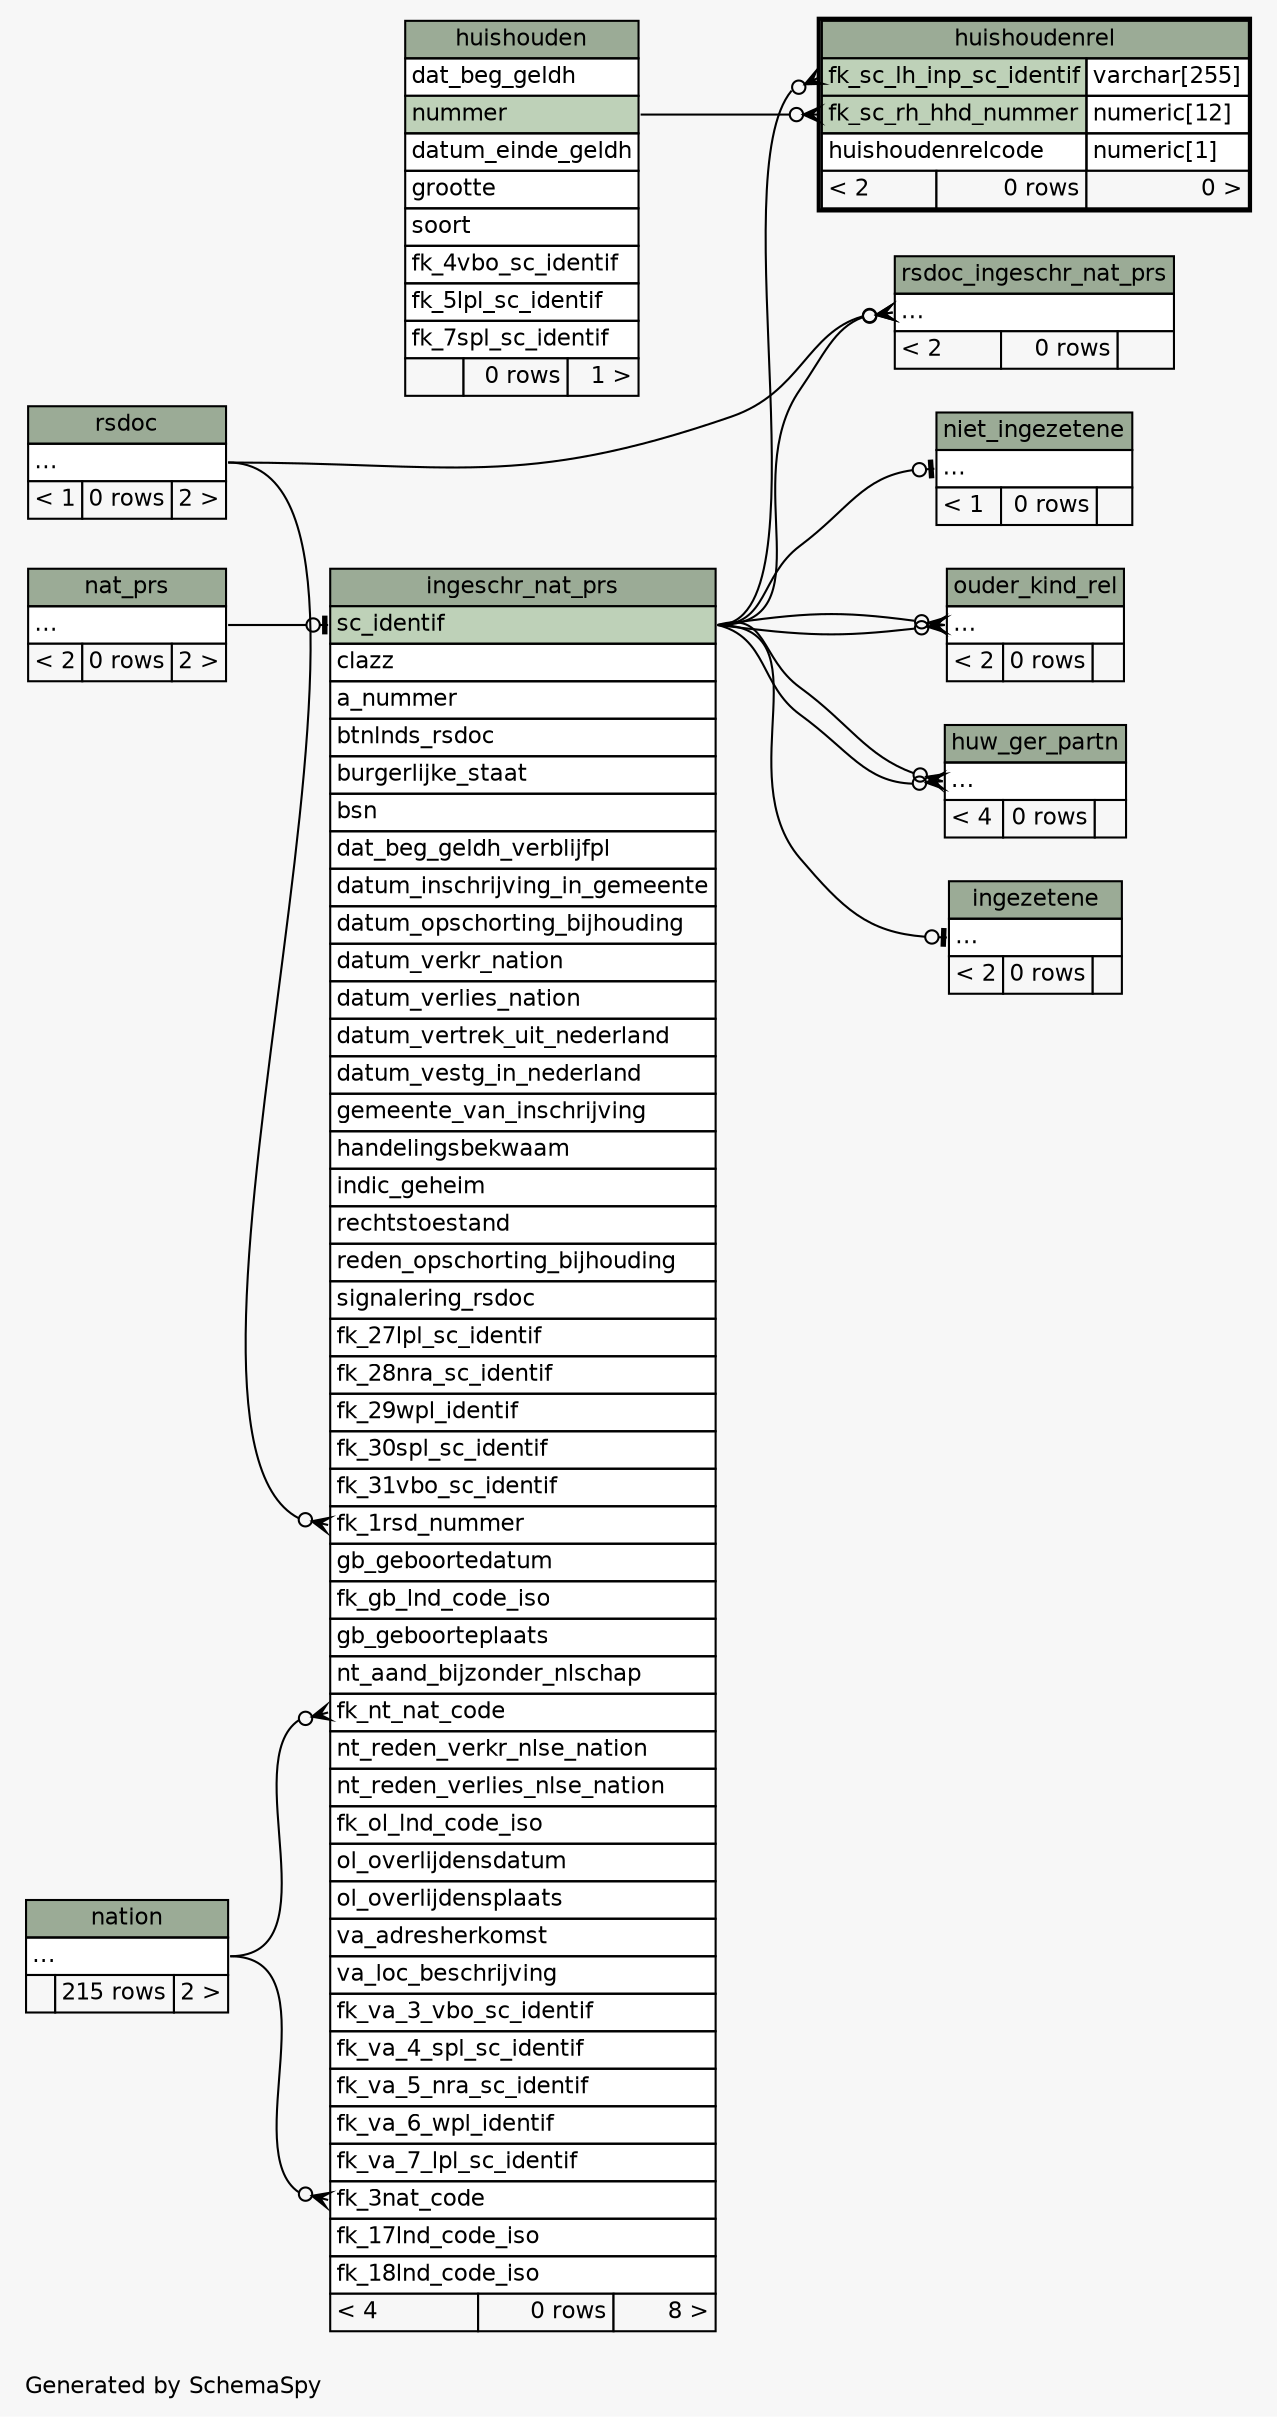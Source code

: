 // dot 2.40.1 on Linux 5.0.0-36-generic
// SchemaSpy rev Unknown
digraph "twoDegreesRelationshipsDiagram" {
  graph [
    rankdir="RL"
    bgcolor="#f7f7f7"
    label="\nGenerated by SchemaSpy"
    labeljust="l"
    nodesep="0.18"
    ranksep="0.46"
    fontname="Helvetica"
    fontsize="11"
  ];
  node [
    fontname="Helvetica"
    fontsize="11"
    shape="plaintext"
  ];
  edge [
    arrowsize="0.8"
  ];
  "huishoudenrel":"fk_sc_lh_inp_sc_identif":w -> "ingeschr_nat_prs":"sc_identif":e [arrowhead=none dir=back arrowtail=crowodot];
  "huishoudenrel":"fk_sc_rh_hhd_nummer":w -> "huishouden":"nummer":e [arrowhead=none dir=back arrowtail=crowodot];
  "huw_ger_partn":"elipses":w -> "ingeschr_nat_prs":"sc_identif":e [arrowhead=none dir=back arrowtail=crowodot];
  "huw_ger_partn":"elipses":w -> "ingeschr_nat_prs":"sc_identif":e [arrowhead=none dir=back arrowtail=crowodot];
  "ingeschr_nat_prs":"fk_1rsd_nummer":w -> "rsdoc":"elipses":e [arrowhead=none dir=back arrowtail=crowodot];
  "ingeschr_nat_prs":"fk_3nat_code":w -> "nation":"elipses":e [arrowhead=none dir=back arrowtail=crowodot];
  "ingeschr_nat_prs":"fk_nt_nat_code":w -> "nation":"elipses":e [arrowhead=none dir=back arrowtail=crowodot];
  "ingeschr_nat_prs":"sc_identif":w -> "nat_prs":"elipses":e [arrowhead=none dir=back arrowtail=teeodot];
  "ingezetene":"elipses":w -> "ingeschr_nat_prs":"sc_identif":e [arrowhead=none dir=back arrowtail=teeodot];
  "niet_ingezetene":"elipses":w -> "ingeschr_nat_prs":"sc_identif":e [arrowhead=none dir=back arrowtail=teeodot];
  "ouder_kind_rel":"elipses":w -> "ingeschr_nat_prs":"sc_identif":e [arrowhead=none dir=back arrowtail=crowodot];
  "ouder_kind_rel":"elipses":w -> "ingeschr_nat_prs":"sc_identif":e [arrowhead=none dir=back arrowtail=crowodot];
  "rsdoc_ingeschr_nat_prs":"elipses":w -> "rsdoc":"elipses":e [arrowhead=none dir=back arrowtail=crowodot];
  "rsdoc_ingeschr_nat_prs":"elipses":w -> "ingeschr_nat_prs":"sc_identif":e [arrowhead=none dir=back arrowtail=crowodot];
  "huishouden" [
    label=<
    <TABLE BORDER="0" CELLBORDER="1" CELLSPACING="0" BGCOLOR="#ffffff">
      <TR><TD COLSPAN="3" BGCOLOR="#9bab96" ALIGN="CENTER">huishouden</TD></TR>
      <TR><TD PORT="dat_beg_geldh" COLSPAN="3" ALIGN="LEFT">dat_beg_geldh</TD></TR>
      <TR><TD PORT="nummer" COLSPAN="3" BGCOLOR="#bed1b8" ALIGN="LEFT">nummer</TD></TR>
      <TR><TD PORT="datum_einde_geldh" COLSPAN="3" ALIGN="LEFT">datum_einde_geldh</TD></TR>
      <TR><TD PORT="grootte" COLSPAN="3" ALIGN="LEFT">grootte</TD></TR>
      <TR><TD PORT="soort" COLSPAN="3" ALIGN="LEFT">soort</TD></TR>
      <TR><TD PORT="fk_4vbo_sc_identif" COLSPAN="3" ALIGN="LEFT">fk_4vbo_sc_identif</TD></TR>
      <TR><TD PORT="fk_5lpl_sc_identif" COLSPAN="3" ALIGN="LEFT">fk_5lpl_sc_identif</TD></TR>
      <TR><TD PORT="fk_7spl_sc_identif" COLSPAN="3" ALIGN="LEFT">fk_7spl_sc_identif</TD></TR>
      <TR><TD ALIGN="LEFT" BGCOLOR="#f7f7f7">  </TD><TD ALIGN="RIGHT" BGCOLOR="#f7f7f7">0 rows</TD><TD ALIGN="RIGHT" BGCOLOR="#f7f7f7">1 &gt;</TD></TR>
    </TABLE>>
    URL="huishouden.html"
    tooltip="huishouden"
  ];
  "huishoudenrel" [
    label=<
    <TABLE BORDER="2" CELLBORDER="1" CELLSPACING="0" BGCOLOR="#ffffff">
      <TR><TD COLSPAN="3" BGCOLOR="#9bab96" ALIGN="CENTER">huishoudenrel</TD></TR>
      <TR><TD PORT="fk_sc_lh_inp_sc_identif" COLSPAN="2" BGCOLOR="#bed1b8" ALIGN="LEFT">fk_sc_lh_inp_sc_identif</TD><TD PORT="fk_sc_lh_inp_sc_identif.type" ALIGN="LEFT">varchar[255]</TD></TR>
      <TR><TD PORT="fk_sc_rh_hhd_nummer" COLSPAN="2" BGCOLOR="#bed1b8" ALIGN="LEFT">fk_sc_rh_hhd_nummer</TD><TD PORT="fk_sc_rh_hhd_nummer.type" ALIGN="LEFT">numeric[12]</TD></TR>
      <TR><TD PORT="huishoudenrelcode" COLSPAN="2" ALIGN="LEFT">huishoudenrelcode</TD><TD PORT="huishoudenrelcode.type" ALIGN="LEFT">numeric[1]</TD></TR>
      <TR><TD ALIGN="LEFT" BGCOLOR="#f7f7f7">&lt; 2</TD><TD ALIGN="RIGHT" BGCOLOR="#f7f7f7">0 rows</TD><TD ALIGN="RIGHT" BGCOLOR="#f7f7f7">0 &gt;</TD></TR>
    </TABLE>>
    URL="huishoudenrel.html"
    tooltip="huishoudenrel"
  ];
  "huw_ger_partn" [
    label=<
    <TABLE BORDER="0" CELLBORDER="1" CELLSPACING="0" BGCOLOR="#ffffff">
      <TR><TD COLSPAN="3" BGCOLOR="#9bab96" ALIGN="CENTER">huw_ger_partn</TD></TR>
      <TR><TD PORT="elipses" COLSPAN="3" ALIGN="LEFT">...</TD></TR>
      <TR><TD ALIGN="LEFT" BGCOLOR="#f7f7f7">&lt; 4</TD><TD ALIGN="RIGHT" BGCOLOR="#f7f7f7">0 rows</TD><TD ALIGN="RIGHT" BGCOLOR="#f7f7f7">  </TD></TR>
    </TABLE>>
    URL="huw_ger_partn.html"
    tooltip="huw_ger_partn"
  ];
  "ingeschr_nat_prs" [
    label=<
    <TABLE BORDER="0" CELLBORDER="1" CELLSPACING="0" BGCOLOR="#ffffff">
      <TR><TD COLSPAN="3" BGCOLOR="#9bab96" ALIGN="CENTER">ingeschr_nat_prs</TD></TR>
      <TR><TD PORT="sc_identif" COLSPAN="3" BGCOLOR="#bed1b8" ALIGN="LEFT">sc_identif</TD></TR>
      <TR><TD PORT="clazz" COLSPAN="3" ALIGN="LEFT">clazz</TD></TR>
      <TR><TD PORT="a_nummer" COLSPAN="3" ALIGN="LEFT">a_nummer</TD></TR>
      <TR><TD PORT="btnlnds_rsdoc" COLSPAN="3" ALIGN="LEFT">btnlnds_rsdoc</TD></TR>
      <TR><TD PORT="burgerlijke_staat" COLSPAN="3" ALIGN="LEFT">burgerlijke_staat</TD></TR>
      <TR><TD PORT="bsn" COLSPAN="3" ALIGN="LEFT">bsn</TD></TR>
      <TR><TD PORT="dat_beg_geldh_verblijfpl" COLSPAN="3" ALIGN="LEFT">dat_beg_geldh_verblijfpl</TD></TR>
      <TR><TD PORT="datum_inschrijving_in_gemeente" COLSPAN="3" ALIGN="LEFT">datum_inschrijving_in_gemeente</TD></TR>
      <TR><TD PORT="datum_opschorting_bijhouding" COLSPAN="3" ALIGN="LEFT">datum_opschorting_bijhouding</TD></TR>
      <TR><TD PORT="datum_verkr_nation" COLSPAN="3" ALIGN="LEFT">datum_verkr_nation</TD></TR>
      <TR><TD PORT="datum_verlies_nation" COLSPAN="3" ALIGN="LEFT">datum_verlies_nation</TD></TR>
      <TR><TD PORT="datum_vertrek_uit_nederland" COLSPAN="3" ALIGN="LEFT">datum_vertrek_uit_nederland</TD></TR>
      <TR><TD PORT="datum_vestg_in_nederland" COLSPAN="3" ALIGN="LEFT">datum_vestg_in_nederland</TD></TR>
      <TR><TD PORT="gemeente_van_inschrijving" COLSPAN="3" ALIGN="LEFT">gemeente_van_inschrijving</TD></TR>
      <TR><TD PORT="handelingsbekwaam" COLSPAN="3" ALIGN="LEFT">handelingsbekwaam</TD></TR>
      <TR><TD PORT="indic_geheim" COLSPAN="3" ALIGN="LEFT">indic_geheim</TD></TR>
      <TR><TD PORT="rechtstoestand" COLSPAN="3" ALIGN="LEFT">rechtstoestand</TD></TR>
      <TR><TD PORT="reden_opschorting_bijhouding" COLSPAN="3" ALIGN="LEFT">reden_opschorting_bijhouding</TD></TR>
      <TR><TD PORT="signalering_rsdoc" COLSPAN="3" ALIGN="LEFT">signalering_rsdoc</TD></TR>
      <TR><TD PORT="fk_27lpl_sc_identif" COLSPAN="3" ALIGN="LEFT">fk_27lpl_sc_identif</TD></TR>
      <TR><TD PORT="fk_28nra_sc_identif" COLSPAN="3" ALIGN="LEFT">fk_28nra_sc_identif</TD></TR>
      <TR><TD PORT="fk_29wpl_identif" COLSPAN="3" ALIGN="LEFT">fk_29wpl_identif</TD></TR>
      <TR><TD PORT="fk_30spl_sc_identif" COLSPAN="3" ALIGN="LEFT">fk_30spl_sc_identif</TD></TR>
      <TR><TD PORT="fk_31vbo_sc_identif" COLSPAN="3" ALIGN="LEFT">fk_31vbo_sc_identif</TD></TR>
      <TR><TD PORT="fk_1rsd_nummer" COLSPAN="3" ALIGN="LEFT">fk_1rsd_nummer</TD></TR>
      <TR><TD PORT="gb_geboortedatum" COLSPAN="3" ALIGN="LEFT">gb_geboortedatum</TD></TR>
      <TR><TD PORT="fk_gb_lnd_code_iso" COLSPAN="3" ALIGN="LEFT">fk_gb_lnd_code_iso</TD></TR>
      <TR><TD PORT="gb_geboorteplaats" COLSPAN="3" ALIGN="LEFT">gb_geboorteplaats</TD></TR>
      <TR><TD PORT="nt_aand_bijzonder_nlschap" COLSPAN="3" ALIGN="LEFT">nt_aand_bijzonder_nlschap</TD></TR>
      <TR><TD PORT="fk_nt_nat_code" COLSPAN="3" ALIGN="LEFT">fk_nt_nat_code</TD></TR>
      <TR><TD PORT="nt_reden_verkr_nlse_nation" COLSPAN="3" ALIGN="LEFT">nt_reden_verkr_nlse_nation</TD></TR>
      <TR><TD PORT="nt_reden_verlies_nlse_nation" COLSPAN="3" ALIGN="LEFT">nt_reden_verlies_nlse_nation</TD></TR>
      <TR><TD PORT="fk_ol_lnd_code_iso" COLSPAN="3" ALIGN="LEFT">fk_ol_lnd_code_iso</TD></TR>
      <TR><TD PORT="ol_overlijdensdatum" COLSPAN="3" ALIGN="LEFT">ol_overlijdensdatum</TD></TR>
      <TR><TD PORT="ol_overlijdensplaats" COLSPAN="3" ALIGN="LEFT">ol_overlijdensplaats</TD></TR>
      <TR><TD PORT="va_adresherkomst" COLSPAN="3" ALIGN="LEFT">va_adresherkomst</TD></TR>
      <TR><TD PORT="va_loc_beschrijving" COLSPAN="3" ALIGN="LEFT">va_loc_beschrijving</TD></TR>
      <TR><TD PORT="fk_va_3_vbo_sc_identif" COLSPAN="3" ALIGN="LEFT">fk_va_3_vbo_sc_identif</TD></TR>
      <TR><TD PORT="fk_va_4_spl_sc_identif" COLSPAN="3" ALIGN="LEFT">fk_va_4_spl_sc_identif</TD></TR>
      <TR><TD PORT="fk_va_5_nra_sc_identif" COLSPAN="3" ALIGN="LEFT">fk_va_5_nra_sc_identif</TD></TR>
      <TR><TD PORT="fk_va_6_wpl_identif" COLSPAN="3" ALIGN="LEFT">fk_va_6_wpl_identif</TD></TR>
      <TR><TD PORT="fk_va_7_lpl_sc_identif" COLSPAN="3" ALIGN="LEFT">fk_va_7_lpl_sc_identif</TD></TR>
      <TR><TD PORT="fk_3nat_code" COLSPAN="3" ALIGN="LEFT">fk_3nat_code</TD></TR>
      <TR><TD PORT="fk_17lnd_code_iso" COLSPAN="3" ALIGN="LEFT">fk_17lnd_code_iso</TD></TR>
      <TR><TD PORT="fk_18lnd_code_iso" COLSPAN="3" ALIGN="LEFT">fk_18lnd_code_iso</TD></TR>
      <TR><TD ALIGN="LEFT" BGCOLOR="#f7f7f7">&lt; 4</TD><TD ALIGN="RIGHT" BGCOLOR="#f7f7f7">0 rows</TD><TD ALIGN="RIGHT" BGCOLOR="#f7f7f7">8 &gt;</TD></TR>
    </TABLE>>
    URL="ingeschr_nat_prs.html"
    tooltip="ingeschr_nat_prs"
  ];
  "ingezetene" [
    label=<
    <TABLE BORDER="0" CELLBORDER="1" CELLSPACING="0" BGCOLOR="#ffffff">
      <TR><TD COLSPAN="3" BGCOLOR="#9bab96" ALIGN="CENTER">ingezetene</TD></TR>
      <TR><TD PORT="elipses" COLSPAN="3" ALIGN="LEFT">...</TD></TR>
      <TR><TD ALIGN="LEFT" BGCOLOR="#f7f7f7">&lt; 2</TD><TD ALIGN="RIGHT" BGCOLOR="#f7f7f7">0 rows</TD><TD ALIGN="RIGHT" BGCOLOR="#f7f7f7">  </TD></TR>
    </TABLE>>
    URL="ingezetene.html"
    tooltip="ingezetene"
  ];
  "nat_prs" [
    label=<
    <TABLE BORDER="0" CELLBORDER="1" CELLSPACING="0" BGCOLOR="#ffffff">
      <TR><TD COLSPAN="3" BGCOLOR="#9bab96" ALIGN="CENTER">nat_prs</TD></TR>
      <TR><TD PORT="elipses" COLSPAN="3" ALIGN="LEFT">...</TD></TR>
      <TR><TD ALIGN="LEFT" BGCOLOR="#f7f7f7">&lt; 2</TD><TD ALIGN="RIGHT" BGCOLOR="#f7f7f7">0 rows</TD><TD ALIGN="RIGHT" BGCOLOR="#f7f7f7">2 &gt;</TD></TR>
    </TABLE>>
    URL="nat_prs.html"
    tooltip="nat_prs"
  ];
  "nation" [
    label=<
    <TABLE BORDER="0" CELLBORDER="1" CELLSPACING="0" BGCOLOR="#ffffff">
      <TR><TD COLSPAN="3" BGCOLOR="#9bab96" ALIGN="CENTER">nation</TD></TR>
      <TR><TD PORT="elipses" COLSPAN="3" ALIGN="LEFT">...</TD></TR>
      <TR><TD ALIGN="LEFT" BGCOLOR="#f7f7f7">  </TD><TD ALIGN="RIGHT" BGCOLOR="#f7f7f7">215 rows</TD><TD ALIGN="RIGHT" BGCOLOR="#f7f7f7">2 &gt;</TD></TR>
    </TABLE>>
    URL="nation.html"
    tooltip="nation"
  ];
  "niet_ingezetene" [
    label=<
    <TABLE BORDER="0" CELLBORDER="1" CELLSPACING="0" BGCOLOR="#ffffff">
      <TR><TD COLSPAN="3" BGCOLOR="#9bab96" ALIGN="CENTER">niet_ingezetene</TD></TR>
      <TR><TD PORT="elipses" COLSPAN="3" ALIGN="LEFT">...</TD></TR>
      <TR><TD ALIGN="LEFT" BGCOLOR="#f7f7f7">&lt; 1</TD><TD ALIGN="RIGHT" BGCOLOR="#f7f7f7">0 rows</TD><TD ALIGN="RIGHT" BGCOLOR="#f7f7f7">  </TD></TR>
    </TABLE>>
    URL="niet_ingezetene.html"
    tooltip="niet_ingezetene"
  ];
  "ouder_kind_rel" [
    label=<
    <TABLE BORDER="0" CELLBORDER="1" CELLSPACING="0" BGCOLOR="#ffffff">
      <TR><TD COLSPAN="3" BGCOLOR="#9bab96" ALIGN="CENTER">ouder_kind_rel</TD></TR>
      <TR><TD PORT="elipses" COLSPAN="3" ALIGN="LEFT">...</TD></TR>
      <TR><TD ALIGN="LEFT" BGCOLOR="#f7f7f7">&lt; 2</TD><TD ALIGN="RIGHT" BGCOLOR="#f7f7f7">0 rows</TD><TD ALIGN="RIGHT" BGCOLOR="#f7f7f7">  </TD></TR>
    </TABLE>>
    URL="ouder_kind_rel.html"
    tooltip="ouder_kind_rel"
  ];
  "rsdoc" [
    label=<
    <TABLE BORDER="0" CELLBORDER="1" CELLSPACING="0" BGCOLOR="#ffffff">
      <TR><TD COLSPAN="3" BGCOLOR="#9bab96" ALIGN="CENTER">rsdoc</TD></TR>
      <TR><TD PORT="elipses" COLSPAN="3" ALIGN="LEFT">...</TD></TR>
      <TR><TD ALIGN="LEFT" BGCOLOR="#f7f7f7">&lt; 1</TD><TD ALIGN="RIGHT" BGCOLOR="#f7f7f7">0 rows</TD><TD ALIGN="RIGHT" BGCOLOR="#f7f7f7">2 &gt;</TD></TR>
    </TABLE>>
    URL="rsdoc.html"
    tooltip="rsdoc"
  ];
  "rsdoc_ingeschr_nat_prs" [
    label=<
    <TABLE BORDER="0" CELLBORDER="1" CELLSPACING="0" BGCOLOR="#ffffff">
      <TR><TD COLSPAN="3" BGCOLOR="#9bab96" ALIGN="CENTER">rsdoc_ingeschr_nat_prs</TD></TR>
      <TR><TD PORT="elipses" COLSPAN="3" ALIGN="LEFT">...</TD></TR>
      <TR><TD ALIGN="LEFT" BGCOLOR="#f7f7f7">&lt; 2</TD><TD ALIGN="RIGHT" BGCOLOR="#f7f7f7">0 rows</TD><TD ALIGN="RIGHT" BGCOLOR="#f7f7f7">  </TD></TR>
    </TABLE>>
    URL="rsdoc_ingeschr_nat_prs.html"
    tooltip="rsdoc_ingeschr_nat_prs"
  ];
}
